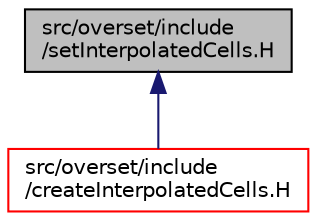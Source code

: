 digraph "src/overset/include/setInterpolatedCells.H"
{
  bgcolor="transparent";
  edge [fontname="Helvetica",fontsize="10",labelfontname="Helvetica",labelfontsize="10"];
  node [fontname="Helvetica",fontsize="10",shape=record];
  Node1 [label="src/overset/include\l/setInterpolatedCells.H",height=0.2,width=0.4,color="black", fillcolor="grey75", style="filled" fontcolor="black"];
  Node1 -> Node2 [dir="back",color="midnightblue",fontsize="10",style="solid",fontname="Helvetica"];
  Node2 [label="src/overset/include\l/createInterpolatedCells.H",height=0.2,width=0.4,color="red",URL="$createInterpolatedCells_8H.html",tooltip="Creates mask for interpolated cells. "];
}
